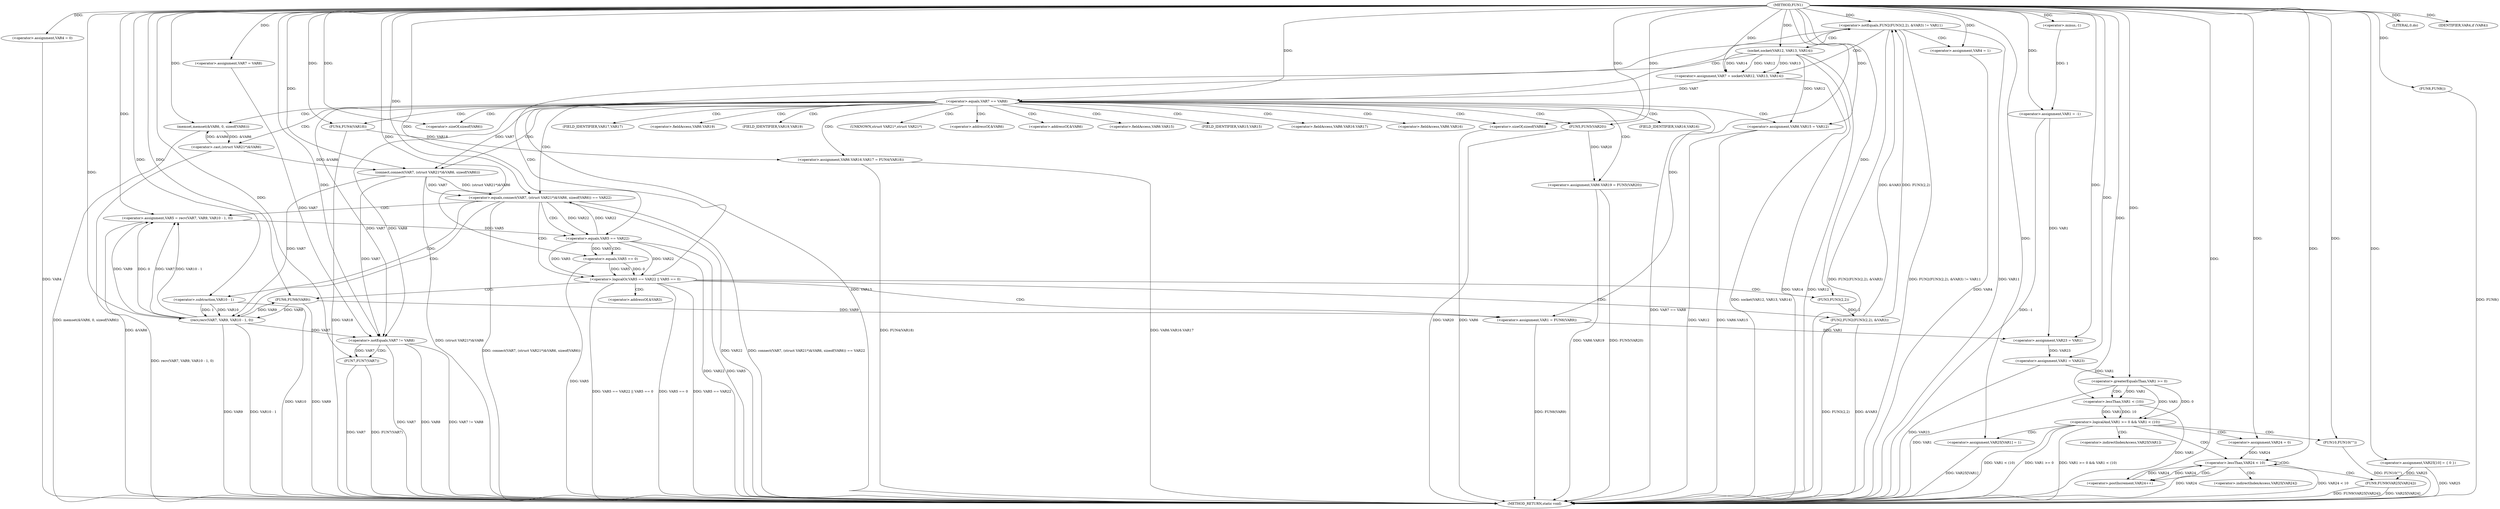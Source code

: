 digraph FUN1 {  
"1000100" [label = "(METHOD,FUN1)" ]
"1000267" [label = "(METHOD_RETURN,static void)" ]
"1000103" [label = "(<operator>.assignment,VAR1 = -1)" ]
"1000105" [label = "(<operator>.minus,-1)" ]
"1000110" [label = "(<operator>.assignment,VAR4 = 0)" ]
"1000116" [label = "(<operator>.assignment,VAR7 = VAR8)" ]
"1000123" [label = "(<operator>.notEquals,FUN2(FUN3(2,2), &VAR3) != VAR11)" ]
"1000124" [label = "(FUN2,FUN2(FUN3(2,2), &VAR3))" ]
"1000125" [label = "(FUN3,FUN3(2,2))" ]
"1000133" [label = "(<operator>.assignment,VAR4 = 1)" ]
"1000136" [label = "(<operator>.assignment,VAR7 = socket(VAR12, VAR13, VAR14))" ]
"1000138" [label = "(socket,socket(VAR12, VAR13, VAR14))" ]
"1000143" [label = "(<operator>.equals,VAR7 == VAR8)" ]
"1000148" [label = "(memset,memset(&VAR6, 0, sizeof(VAR6)))" ]
"1000152" [label = "(<operator>.sizeOf,sizeof(VAR6))" ]
"1000154" [label = "(<operator>.assignment,VAR6.VAR15 = VAR12)" ]
"1000159" [label = "(<operator>.assignment,VAR6.VAR16.VAR17 = FUN4(VAR18))" ]
"1000165" [label = "(FUN4,FUN4(VAR18))" ]
"1000167" [label = "(<operator>.assignment,VAR6.VAR19 = FUN5(VAR20))" ]
"1000171" [label = "(FUN5,FUN5(VAR20))" ]
"1000174" [label = "(<operator>.equals,connect(VAR7, (struct VAR21*)&VAR6, sizeof(VAR6)) == VAR22)" ]
"1000175" [label = "(connect,connect(VAR7, (struct VAR21*)&VAR6, sizeof(VAR6)))" ]
"1000177" [label = "(<operator>.cast,(struct VAR21*)&VAR6)" ]
"1000181" [label = "(<operator>.sizeOf,sizeof(VAR6))" ]
"1000186" [label = "(<operator>.assignment,VAR5 = recv(VAR7, VAR9, VAR10 - 1, 0))" ]
"1000188" [label = "(recv,recv(VAR7, VAR9, VAR10 - 1, 0))" ]
"1000191" [label = "(<operator>.subtraction,VAR10 - 1)" ]
"1000196" [label = "(<operator>.logicalOr,VAR5 == VAR22 || VAR5 == 0)" ]
"1000197" [label = "(<operator>.equals,VAR5 == VAR22)" ]
"1000200" [label = "(<operator>.equals,VAR5 == 0)" ]
"1000205" [label = "(<operator>.assignment,VAR1 = FUN6(VAR9))" ]
"1000207" [label = "(FUN6,FUN6(VAR9))" ]
"1000209" [label = "(LITERAL,0,do)" ]
"1000211" [label = "(<operator>.notEquals,VAR7 != VAR8)" ]
"1000215" [label = "(FUN7,FUN7(VAR7))" ]
"1000218" [label = "(IDENTIFIER,VAR4,if (VAR4))" ]
"1000220" [label = "(FUN8,FUN8())" ]
"1000223" [label = "(<operator>.assignment,VAR23 = VAR1)" ]
"1000227" [label = "(<operator>.assignment,VAR1 = VAR23)" ]
"1000233" [label = "(<operator>.assignment,VAR25[10] = { 0 })" ]
"1000236" [label = "(<operator>.logicalAnd,VAR1 >= 0 && VAR1 < (10))" ]
"1000237" [label = "(<operator>.greaterEqualsThan,VAR1 >= 0)" ]
"1000240" [label = "(<operator>.lessThan,VAR1 < (10))" ]
"1000244" [label = "(<operator>.assignment,VAR25[VAR1] = 1)" ]
"1000250" [label = "(<operator>.assignment,VAR24 = 0)" ]
"1000253" [label = "(<operator>.lessThan,VAR24 < 10)" ]
"1000256" [label = "(<operator>.postIncrement,VAR24++)" ]
"1000259" [label = "(FUN9,FUN9(VAR25[VAR24]))" ]
"1000265" [label = "(FUN10,FUN10(\"\"))" ]
"1000128" [label = "(<operator>.addressOf,&VAR3)" ]
"1000149" [label = "(<operator>.addressOf,&VAR6)" ]
"1000155" [label = "(<operator>.fieldAccess,VAR6.VAR15)" ]
"1000157" [label = "(FIELD_IDENTIFIER,VAR15,VAR15)" ]
"1000160" [label = "(<operator>.fieldAccess,VAR6.VAR16.VAR17)" ]
"1000161" [label = "(<operator>.fieldAccess,VAR6.VAR16)" ]
"1000163" [label = "(FIELD_IDENTIFIER,VAR16,VAR16)" ]
"1000164" [label = "(FIELD_IDENTIFIER,VAR17,VAR17)" ]
"1000168" [label = "(<operator>.fieldAccess,VAR6.VAR19)" ]
"1000170" [label = "(FIELD_IDENTIFIER,VAR19,VAR19)" ]
"1000178" [label = "(UNKNOWN,struct VAR21*,struct VAR21*)" ]
"1000179" [label = "(<operator>.addressOf,&VAR6)" ]
"1000245" [label = "(<operator>.indirectIndexAccess,VAR25[VAR1])" ]
"1000260" [label = "(<operator>.indirectIndexAccess,VAR25[VAR24])" ]
  "1000171" -> "1000267"  [ label = "DDG: VAR20"] 
  "1000177" -> "1000267"  [ label = "DDG: &VAR6"] 
  "1000103" -> "1000267"  [ label = "DDG: -1"] 
  "1000188" -> "1000267"  [ label = "DDG: VAR10 - 1"] 
  "1000205" -> "1000267"  [ label = "DDG: FUN6(VAR9)"] 
  "1000181" -> "1000267"  [ label = "DDG: VAR6"] 
  "1000259" -> "1000267"  [ label = "DDG: FUN9(VAR25[VAR24])"] 
  "1000186" -> "1000267"  [ label = "DDG: recv(VAR7, VAR9, VAR10 - 1, 0)"] 
  "1000167" -> "1000267"  [ label = "DDG: VAR6.VAR19"] 
  "1000123" -> "1000267"  [ label = "DDG: VAR11"] 
  "1000259" -> "1000267"  [ label = "DDG: VAR25[VAR24]"] 
  "1000124" -> "1000267"  [ label = "DDG: FUN3(2,2)"] 
  "1000200" -> "1000267"  [ label = "DDG: VAR5"] 
  "1000236" -> "1000267"  [ label = "DDG: VAR1 >= 0"] 
  "1000236" -> "1000267"  [ label = "DDG: VAR1 >= 0 && VAR1 < (10)"] 
  "1000253" -> "1000267"  [ label = "DDG: VAR24 < 10"] 
  "1000188" -> "1000267"  [ label = "DDG: VAR9"] 
  "1000196" -> "1000267"  [ label = "DDG: VAR5 == 0"] 
  "1000215" -> "1000267"  [ label = "DDG: VAR7"] 
  "1000236" -> "1000267"  [ label = "DDG: VAR1 < (10)"] 
  "1000237" -> "1000267"  [ label = "DDG: VAR1"] 
  "1000159" -> "1000267"  [ label = "DDG: VAR6.VAR16.VAR17"] 
  "1000253" -> "1000267"  [ label = "DDG: VAR24"] 
  "1000123" -> "1000267"  [ label = "DDG: FUN2(FUN3(2,2), &VAR3) != VAR11"] 
  "1000138" -> "1000267"  [ label = "DDG: VAR14"] 
  "1000138" -> "1000267"  [ label = "DDG: VAR12"] 
  "1000165" -> "1000267"  [ label = "DDG: VAR18"] 
  "1000138" -> "1000267"  [ label = "DDG: VAR13"] 
  "1000265" -> "1000267"  [ label = "DDG: FUN10(\"\")"] 
  "1000227" -> "1000267"  [ label = "DDG: VAR23"] 
  "1000154" -> "1000267"  [ label = "DDG: VAR6.VAR15"] 
  "1000133" -> "1000267"  [ label = "DDG: VAR4"] 
  "1000154" -> "1000267"  [ label = "DDG: VAR12"] 
  "1000207" -> "1000267"  [ label = "DDG: VAR9"] 
  "1000148" -> "1000267"  [ label = "DDG: memset(&VAR6, 0, sizeof(VAR6))"] 
  "1000211" -> "1000267"  [ label = "DDG: VAR7"] 
  "1000196" -> "1000267"  [ label = "DDG: VAR5 == VAR22"] 
  "1000197" -> "1000267"  [ label = "DDG: VAR22"] 
  "1000211" -> "1000267"  [ label = "DDG: VAR8"] 
  "1000211" -> "1000267"  [ label = "DDG: VAR7 != VAR8"] 
  "1000233" -> "1000267"  [ label = "DDG: VAR25"] 
  "1000143" -> "1000267"  [ label = "DDG: VAR7 == VAR8"] 
  "1000220" -> "1000267"  [ label = "DDG: FUN8()"] 
  "1000167" -> "1000267"  [ label = "DDG: FUN5(VAR20)"] 
  "1000215" -> "1000267"  [ label = "DDG: FUN7(VAR7)"] 
  "1000175" -> "1000267"  [ label = "DDG: (struct VAR21*)&VAR6"] 
  "1000124" -> "1000267"  [ label = "DDG: &VAR3"] 
  "1000136" -> "1000267"  [ label = "DDG: socket(VAR12, VAR13, VAR14)"] 
  "1000244" -> "1000267"  [ label = "DDG: VAR25[VAR1]"] 
  "1000196" -> "1000267"  [ label = "DDG: VAR5 == VAR22 || VAR5 == 0"] 
  "1000240" -> "1000267"  [ label = "DDG: VAR1"] 
  "1000110" -> "1000267"  [ label = "DDG: VAR4"] 
  "1000174" -> "1000267"  [ label = "DDG: VAR22"] 
  "1000191" -> "1000267"  [ label = "DDG: VAR10"] 
  "1000174" -> "1000267"  [ label = "DDG: connect(VAR7, (struct VAR21*)&VAR6, sizeof(VAR6)) == VAR22"] 
  "1000174" -> "1000267"  [ label = "DDG: connect(VAR7, (struct VAR21*)&VAR6, sizeof(VAR6))"] 
  "1000123" -> "1000267"  [ label = "DDG: FUN2(FUN3(2,2), &VAR3)"] 
  "1000197" -> "1000267"  [ label = "DDG: VAR5"] 
  "1000159" -> "1000267"  [ label = "DDG: FUN4(VAR18)"] 
  "1000105" -> "1000103"  [ label = "DDG: 1"] 
  "1000100" -> "1000103"  [ label = "DDG: "] 
  "1000100" -> "1000105"  [ label = "DDG: "] 
  "1000100" -> "1000110"  [ label = "DDG: "] 
  "1000100" -> "1000116"  [ label = "DDG: "] 
  "1000124" -> "1000123"  [ label = "DDG: FUN3(2,2)"] 
  "1000124" -> "1000123"  [ label = "DDG: &VAR3"] 
  "1000125" -> "1000124"  [ label = "DDG: 2"] 
  "1000100" -> "1000125"  [ label = "DDG: "] 
  "1000100" -> "1000123"  [ label = "DDG: "] 
  "1000100" -> "1000133"  [ label = "DDG: "] 
  "1000138" -> "1000136"  [ label = "DDG: VAR12"] 
  "1000138" -> "1000136"  [ label = "DDG: VAR13"] 
  "1000138" -> "1000136"  [ label = "DDG: VAR14"] 
  "1000100" -> "1000136"  [ label = "DDG: "] 
  "1000100" -> "1000138"  [ label = "DDG: "] 
  "1000136" -> "1000143"  [ label = "DDG: VAR7"] 
  "1000100" -> "1000143"  [ label = "DDG: "] 
  "1000177" -> "1000148"  [ label = "DDG: &VAR6"] 
  "1000100" -> "1000148"  [ label = "DDG: "] 
  "1000100" -> "1000152"  [ label = "DDG: "] 
  "1000138" -> "1000154"  [ label = "DDG: VAR12"] 
  "1000100" -> "1000154"  [ label = "DDG: "] 
  "1000165" -> "1000159"  [ label = "DDG: VAR18"] 
  "1000100" -> "1000165"  [ label = "DDG: "] 
  "1000171" -> "1000167"  [ label = "DDG: VAR20"] 
  "1000100" -> "1000171"  [ label = "DDG: "] 
  "1000175" -> "1000174"  [ label = "DDG: VAR7"] 
  "1000175" -> "1000174"  [ label = "DDG: (struct VAR21*)&VAR6"] 
  "1000143" -> "1000175"  [ label = "DDG: VAR7"] 
  "1000100" -> "1000175"  [ label = "DDG: "] 
  "1000177" -> "1000175"  [ label = "DDG: &VAR6"] 
  "1000148" -> "1000177"  [ label = "DDG: &VAR6"] 
  "1000100" -> "1000181"  [ label = "DDG: "] 
  "1000197" -> "1000174"  [ label = "DDG: VAR22"] 
  "1000100" -> "1000174"  [ label = "DDG: "] 
  "1000188" -> "1000186"  [ label = "DDG: VAR7"] 
  "1000188" -> "1000186"  [ label = "DDG: VAR9"] 
  "1000188" -> "1000186"  [ label = "DDG: VAR10 - 1"] 
  "1000188" -> "1000186"  [ label = "DDG: 0"] 
  "1000100" -> "1000186"  [ label = "DDG: "] 
  "1000175" -> "1000188"  [ label = "DDG: VAR7"] 
  "1000100" -> "1000188"  [ label = "DDG: "] 
  "1000207" -> "1000188"  [ label = "DDG: VAR9"] 
  "1000191" -> "1000188"  [ label = "DDG: VAR10"] 
  "1000191" -> "1000188"  [ label = "DDG: 1"] 
  "1000100" -> "1000191"  [ label = "DDG: "] 
  "1000197" -> "1000196"  [ label = "DDG: VAR5"] 
  "1000197" -> "1000196"  [ label = "DDG: VAR22"] 
  "1000186" -> "1000197"  [ label = "DDG: VAR5"] 
  "1000100" -> "1000197"  [ label = "DDG: "] 
  "1000174" -> "1000197"  [ label = "DDG: VAR22"] 
  "1000200" -> "1000196"  [ label = "DDG: VAR5"] 
  "1000200" -> "1000196"  [ label = "DDG: 0"] 
  "1000197" -> "1000200"  [ label = "DDG: VAR5"] 
  "1000100" -> "1000200"  [ label = "DDG: "] 
  "1000207" -> "1000205"  [ label = "DDG: VAR9"] 
  "1000100" -> "1000205"  [ label = "DDG: "] 
  "1000188" -> "1000207"  [ label = "DDG: VAR9"] 
  "1000100" -> "1000207"  [ label = "DDG: "] 
  "1000100" -> "1000209"  [ label = "DDG: "] 
  "1000116" -> "1000211"  [ label = "DDG: VAR7"] 
  "1000188" -> "1000211"  [ label = "DDG: VAR7"] 
  "1000143" -> "1000211"  [ label = "DDG: VAR7"] 
  "1000175" -> "1000211"  [ label = "DDG: VAR7"] 
  "1000100" -> "1000211"  [ label = "DDG: "] 
  "1000143" -> "1000211"  [ label = "DDG: VAR8"] 
  "1000211" -> "1000215"  [ label = "DDG: VAR7"] 
  "1000100" -> "1000215"  [ label = "DDG: "] 
  "1000100" -> "1000218"  [ label = "DDG: "] 
  "1000100" -> "1000220"  [ label = "DDG: "] 
  "1000103" -> "1000223"  [ label = "DDG: VAR1"] 
  "1000205" -> "1000223"  [ label = "DDG: VAR1"] 
  "1000100" -> "1000223"  [ label = "DDG: "] 
  "1000223" -> "1000227"  [ label = "DDG: VAR23"] 
  "1000100" -> "1000227"  [ label = "DDG: "] 
  "1000100" -> "1000233"  [ label = "DDG: "] 
  "1000237" -> "1000236"  [ label = "DDG: VAR1"] 
  "1000237" -> "1000236"  [ label = "DDG: 0"] 
  "1000227" -> "1000237"  [ label = "DDG: VAR1"] 
  "1000100" -> "1000237"  [ label = "DDG: "] 
  "1000240" -> "1000236"  [ label = "DDG: VAR1"] 
  "1000240" -> "1000236"  [ label = "DDG: 10"] 
  "1000237" -> "1000240"  [ label = "DDG: VAR1"] 
  "1000100" -> "1000240"  [ label = "DDG: "] 
  "1000100" -> "1000244"  [ label = "DDG: "] 
  "1000100" -> "1000250"  [ label = "DDG: "] 
  "1000250" -> "1000253"  [ label = "DDG: VAR24"] 
  "1000256" -> "1000253"  [ label = "DDG: VAR24"] 
  "1000100" -> "1000253"  [ label = "DDG: "] 
  "1000253" -> "1000256"  [ label = "DDG: VAR24"] 
  "1000100" -> "1000256"  [ label = "DDG: "] 
  "1000233" -> "1000259"  [ label = "DDG: VAR25"] 
  "1000100" -> "1000265"  [ label = "DDG: "] 
  "1000123" -> "1000133"  [ label = "CDG: "] 
  "1000123" -> "1000138"  [ label = "CDG: "] 
  "1000123" -> "1000136"  [ label = "CDG: "] 
  "1000123" -> "1000143"  [ label = "CDG: "] 
  "1000143" -> "1000164"  [ label = "CDG: "] 
  "1000143" -> "1000174"  [ label = "CDG: "] 
  "1000143" -> "1000161"  [ label = "CDG: "] 
  "1000143" -> "1000148"  [ label = "CDG: "] 
  "1000143" -> "1000165"  [ label = "CDG: "] 
  "1000143" -> "1000157"  [ label = "CDG: "] 
  "1000143" -> "1000149"  [ label = "CDG: "] 
  "1000143" -> "1000167"  [ label = "CDG: "] 
  "1000143" -> "1000175"  [ label = "CDG: "] 
  "1000143" -> "1000154"  [ label = "CDG: "] 
  "1000143" -> "1000160"  [ label = "CDG: "] 
  "1000143" -> "1000179"  [ label = "CDG: "] 
  "1000143" -> "1000152"  [ label = "CDG: "] 
  "1000143" -> "1000163"  [ label = "CDG: "] 
  "1000143" -> "1000168"  [ label = "CDG: "] 
  "1000143" -> "1000178"  [ label = "CDG: "] 
  "1000143" -> "1000159"  [ label = "CDG: "] 
  "1000143" -> "1000155"  [ label = "CDG: "] 
  "1000143" -> "1000170"  [ label = "CDG: "] 
  "1000143" -> "1000171"  [ label = "CDG: "] 
  "1000143" -> "1000177"  [ label = "CDG: "] 
  "1000143" -> "1000181"  [ label = "CDG: "] 
  "1000174" -> "1000191"  [ label = "CDG: "] 
  "1000174" -> "1000197"  [ label = "CDG: "] 
  "1000174" -> "1000188"  [ label = "CDG: "] 
  "1000174" -> "1000186"  [ label = "CDG: "] 
  "1000174" -> "1000196"  [ label = "CDG: "] 
  "1000196" -> "1000207"  [ label = "CDG: "] 
  "1000196" -> "1000205"  [ label = "CDG: "] 
  "1000196" -> "1000125"  [ label = "CDG: "] 
  "1000196" -> "1000128"  [ label = "CDG: "] 
  "1000196" -> "1000123"  [ label = "CDG: "] 
  "1000196" -> "1000124"  [ label = "CDG: "] 
  "1000197" -> "1000200"  [ label = "CDG: "] 
  "1000211" -> "1000215"  [ label = "CDG: "] 
  "1000236" -> "1000244"  [ label = "CDG: "] 
  "1000236" -> "1000250"  [ label = "CDG: "] 
  "1000236" -> "1000245"  [ label = "CDG: "] 
  "1000236" -> "1000265"  [ label = "CDG: "] 
  "1000236" -> "1000253"  [ label = "CDG: "] 
  "1000237" -> "1000240"  [ label = "CDG: "] 
  "1000253" -> "1000260"  [ label = "CDG: "] 
  "1000253" -> "1000259"  [ label = "CDG: "] 
  "1000253" -> "1000253"  [ label = "CDG: "] 
  "1000253" -> "1000256"  [ label = "CDG: "] 
}
